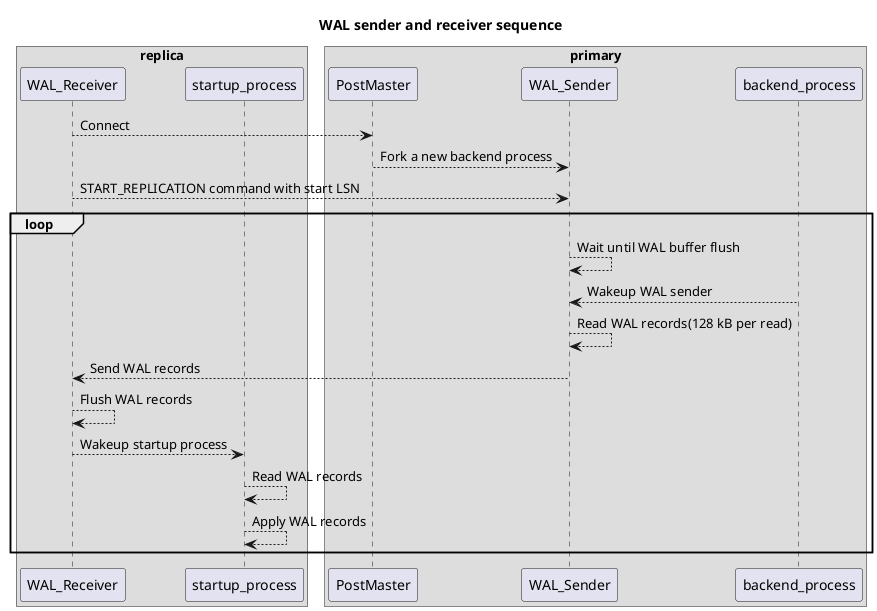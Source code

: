 @startuml
title WAL sender and receiver sequence

box "replica"
    participant WAL_Receiver
    participant startup_process
end box

box "primary"
    participant PostMaster
    participant WAL_Sender
    participant backend_process
end box

WAL_Receiver --> PostMaster : Connect
PostMaster --> WAL_Sender : Fork a new backend process
WAL_Receiver --> WAL_Sender : START_REPLICATION command with start LSN

loop
    WAL_Sender --> WAL_Sender : Wait until WAL buffer flush
    backend_process --> WAL_Sender : Wakeup WAL sender
    WAL_Sender --> WAL_Sender : Read WAL records(128 kB per read)
    WAL_Sender --> WAL_Receiver : Send WAL records
    WAL_Receiver --> WAL_Receiver: Flush WAL records
    WAL_Receiver --> startup_process: Wakeup startup process 
    startup_process --> startup_process: Read WAL records
    startup_process --> startup_process: Apply WAL records
end
@enduml